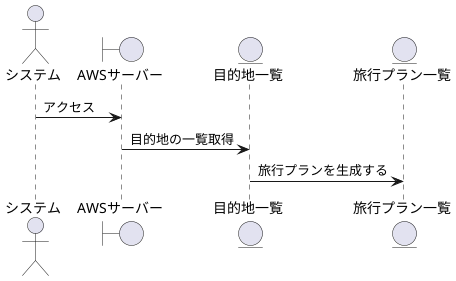 @startuml

actor システム

boundary AWSサーバー

entity 目的地一覧
entity 旅行プラン一覧 

システム -> AWSサーバー : アクセス
AWSサーバー -> 目的地一覧 : 目的地の一覧取得
目的地一覧 -> 旅行プラン一覧 : 旅行プランを生成する

@enduml